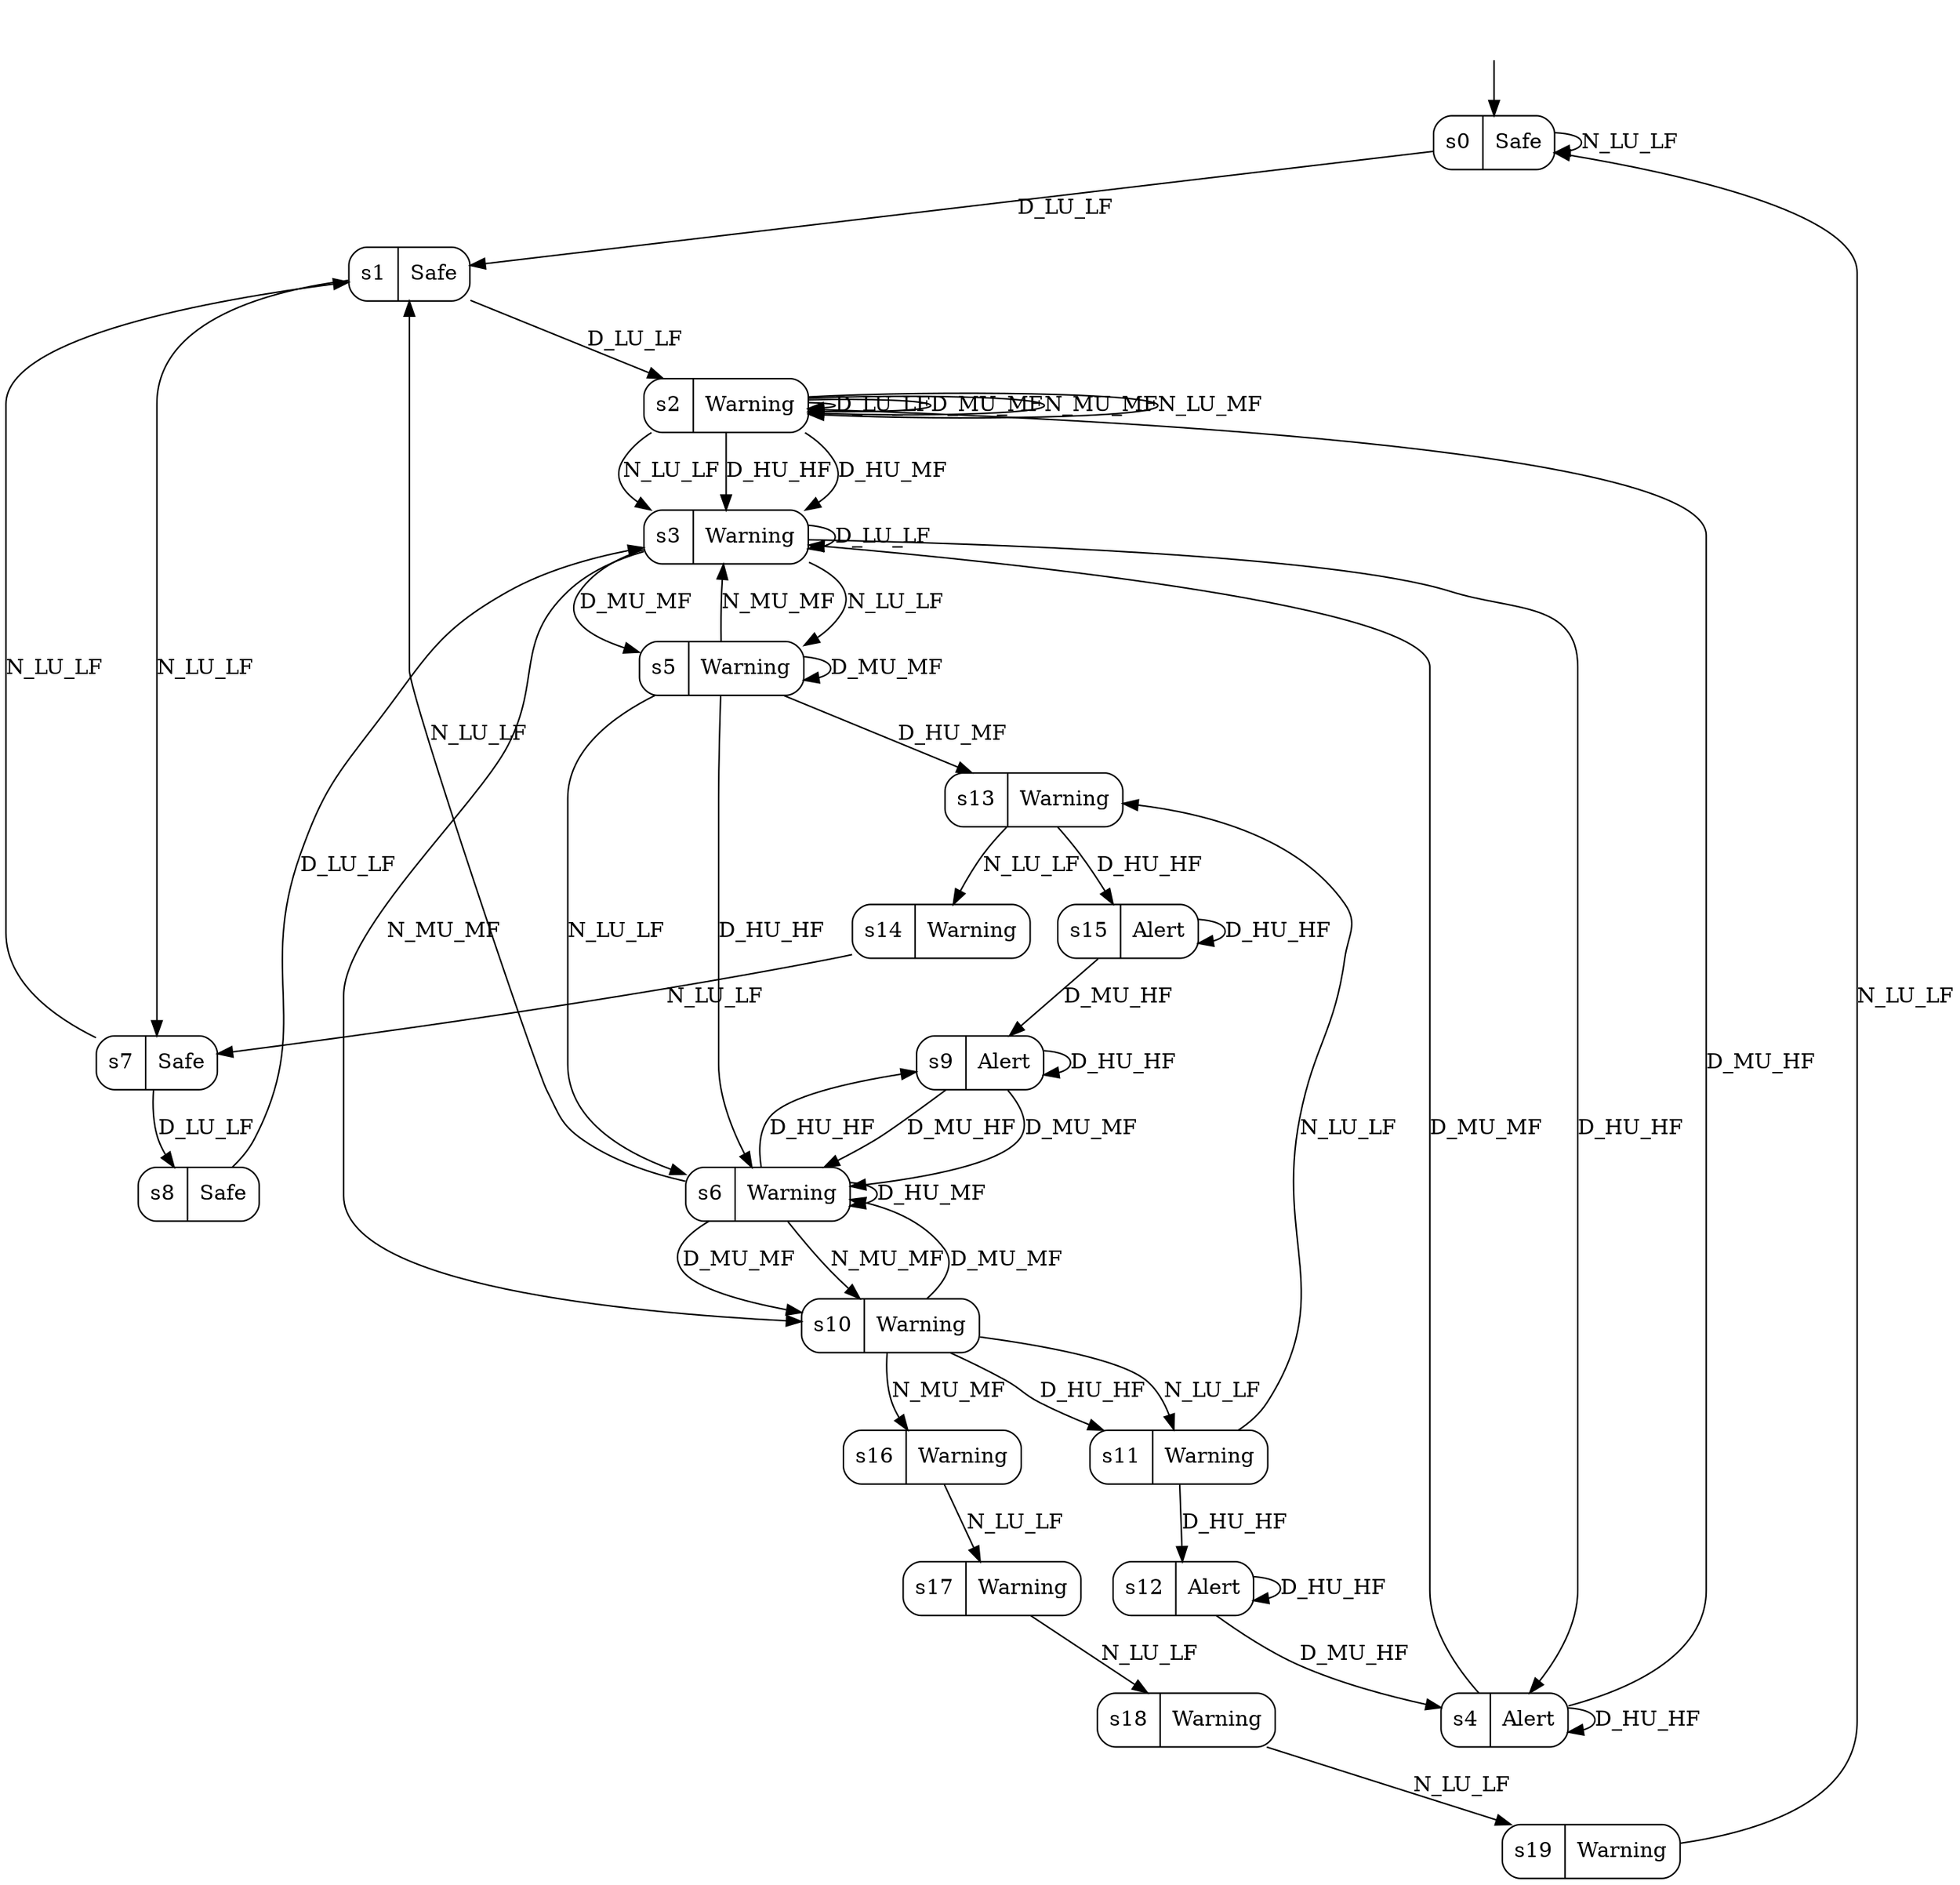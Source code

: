 digraph "Trace_Top-2" {
s0 [label="s0|Safe", shape=record, style=rounded];
s1 [label="s1|Safe", shape=record, style=rounded];
s2 [label="s2|Warning", shape=record, style=rounded];
s3 [label="s3|Warning", shape=record, style=rounded];
s4 [label="s4|Alert", shape=record, style=rounded];
s5 [label="s5|Warning", shape=record, style=rounded];
s6 [label="s6|Warning", shape=record, style=rounded];
s7 [label="s7|Safe", shape=record, style=rounded];
s8 [label="s8|Safe", shape=record, style=rounded];
s9 [label="s9|Alert", shape=record, style=rounded];
s10 [label="s10|Warning", shape=record, style=rounded];
s11 [label="s11|Warning", shape=record, style=rounded];
s12 [label="s12|Alert", shape=record, style=rounded];
s13 [label="s13|Warning", shape=record, style=rounded];
s14 [label="s14|Warning", shape=record, style=rounded];
s15 [label="s15|Alert", shape=record, style=rounded];
s16 [label="s16|Warning", shape=record, style=rounded];
s17 [label="s17|Warning", shape=record, style=rounded];
s18 [label="s18|Warning", shape=record, style=rounded];
s19 [label="s19|Warning", shape=record, style=rounded];
s0 -> s0  [label="N_LU_LF"];
s0 -> s1  [label="D_LU_LF"];
s1 -> s2  [label="D_LU_LF"];
s1 -> s7  [label="N_LU_LF"];
s2 -> s2  [label="D_LU_LF"];
s2 -> s2  [label="D_MU_MF"];
s2 -> s3  [label="D_HU_HF"];
s2 -> s3  [label="D_HU_MF"];
s2 -> s2  [label="N_MU_MF"];
s2 -> s2  [label="N_LU_MF"];
s2 -> s3  [label="N_LU_LF"];
s3 -> s4  [label="D_HU_HF"];
s3 -> s5  [label="N_LU_LF"];
s3 -> s3  [label="D_LU_LF"];
s3 -> s5  [label="D_MU_MF"];
s3 -> s10  [label="N_MU_MF"];
s4 -> s4  [label="D_HU_HF"];
s4 -> s2  [label="D_MU_HF"];
s4 -> s3  [label="D_MU_MF"];
s5 -> s6  [label="N_LU_LF"];
s5 -> s5  [label="D_MU_MF"];
s5 -> s6  [label="D_HU_HF"];
s5 -> s3  [label="N_MU_MF"];
s5 -> s13  [label="D_HU_MF"];
s6 -> s1  [label="N_LU_LF"];
s6 -> s9  [label="D_HU_HF"];
s6 -> s10  [label="D_MU_MF"];
s6 -> s6  [label="D_HU_MF"];
s6 -> s10  [label="N_MU_MF"];
s7 -> s1  [label="N_LU_LF"];
s7 -> s8  [label="D_LU_LF"];
s8 -> s3  [label="D_LU_LF"];
s9 -> s9  [label="D_HU_HF"];
s9 -> s6  [label="D_MU_HF"];
s9 -> s6  [label="D_MU_MF"];
s10 -> s6  [label="D_MU_MF"];
s10 -> s11  [label="D_HU_HF"];
s10 -> s11  [label="N_LU_LF"];
s10 -> s16  [label="N_MU_MF"];
s11 -> s12  [label="D_HU_HF"];
s11 -> s13  [label="N_LU_LF"];
s12 -> s12  [label="D_HU_HF"];
s12 -> s4  [label="D_MU_HF"];
s13 -> s14  [label="N_LU_LF"];
s13 -> s15  [label="D_HU_HF"];
s14 -> s7  [label="N_LU_LF"];
s15 -> s15  [label="D_HU_HF"];
s15 -> s9  [label="D_MU_HF"];
s16 -> s17  [label="N_LU_LF"];
s17 -> s18  [label="N_LU_LF"];
s18 -> s19  [label="N_LU_LF"];
s19 -> s0  [label="N_LU_LF"];
__start0 [label="", shape=none];
__start0 -> s0  [label=""];
}
